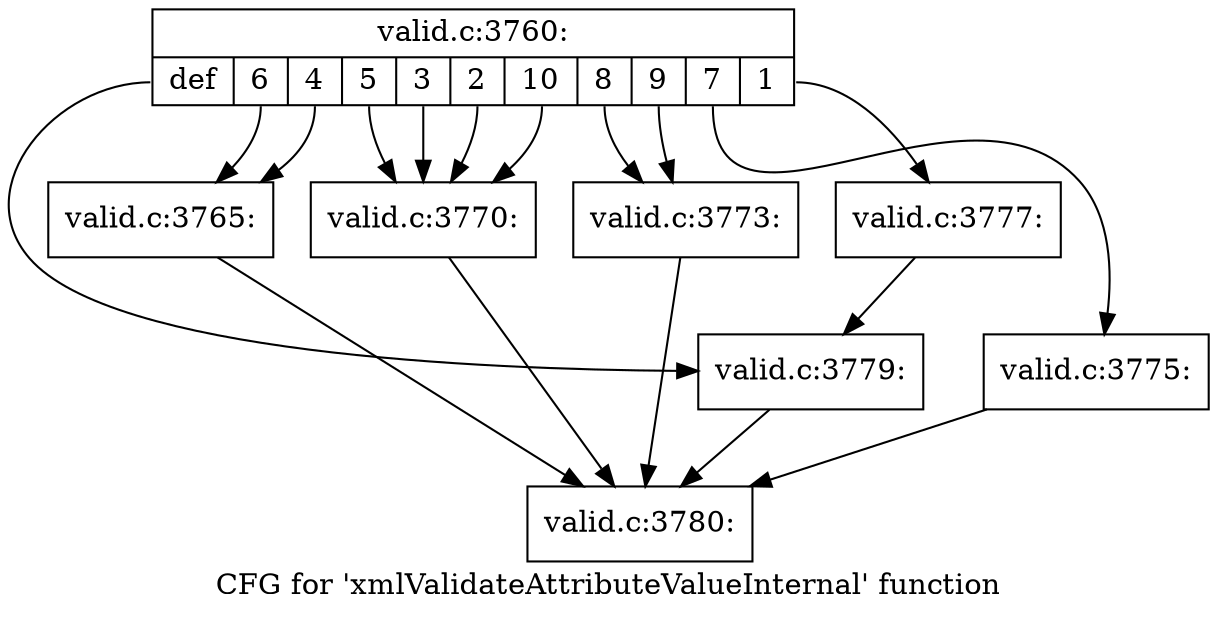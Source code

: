 digraph "CFG for 'xmlValidateAttributeValueInternal' function" {
	label="CFG for 'xmlValidateAttributeValueInternal' function";

	Node0x5301c50 [shape=record,label="{valid.c:3760:|{<s0>def|<s1>6|<s2>4|<s3>5|<s4>3|<s5>2|<s6>10|<s7>8|<s8>9|<s9>7|<s10>1}}"];
	Node0x5301c50:s0 -> Node0x530bb00;
	Node0x5301c50:s1 -> Node0x530bf20;
	Node0x5301c50:s2 -> Node0x530bf20;
	Node0x5301c50:s3 -> Node0x530c2a0;
	Node0x5301c50:s4 -> Node0x530c2a0;
	Node0x5301c50:s5 -> Node0x530c2a0;
	Node0x5301c50:s6 -> Node0x530c2a0;
	Node0x5301c50:s7 -> Node0x530c620;
	Node0x5301c50:s8 -> Node0x530c620;
	Node0x5301c50:s9 -> Node0x530c9a0;
	Node0x5301c50:s10 -> Node0x530cd20;
	Node0x530bf20 [shape=record,label="{valid.c:3765:}"];
	Node0x530bf20 -> Node0x530a150;
	Node0x530c2a0 [shape=record,label="{valid.c:3770:}"];
	Node0x530c2a0 -> Node0x530a150;
	Node0x530c620 [shape=record,label="{valid.c:3773:}"];
	Node0x530c620 -> Node0x530a150;
	Node0x530c9a0 [shape=record,label="{valid.c:3775:}"];
	Node0x530c9a0 -> Node0x530a150;
	Node0x530cd20 [shape=record,label="{valid.c:3777:}"];
	Node0x530cd20 -> Node0x530bb00;
	Node0x530bb00 [shape=record,label="{valid.c:3779:}"];
	Node0x530bb00 -> Node0x530a150;
	Node0x530a150 [shape=record,label="{valid.c:3780:}"];
}
